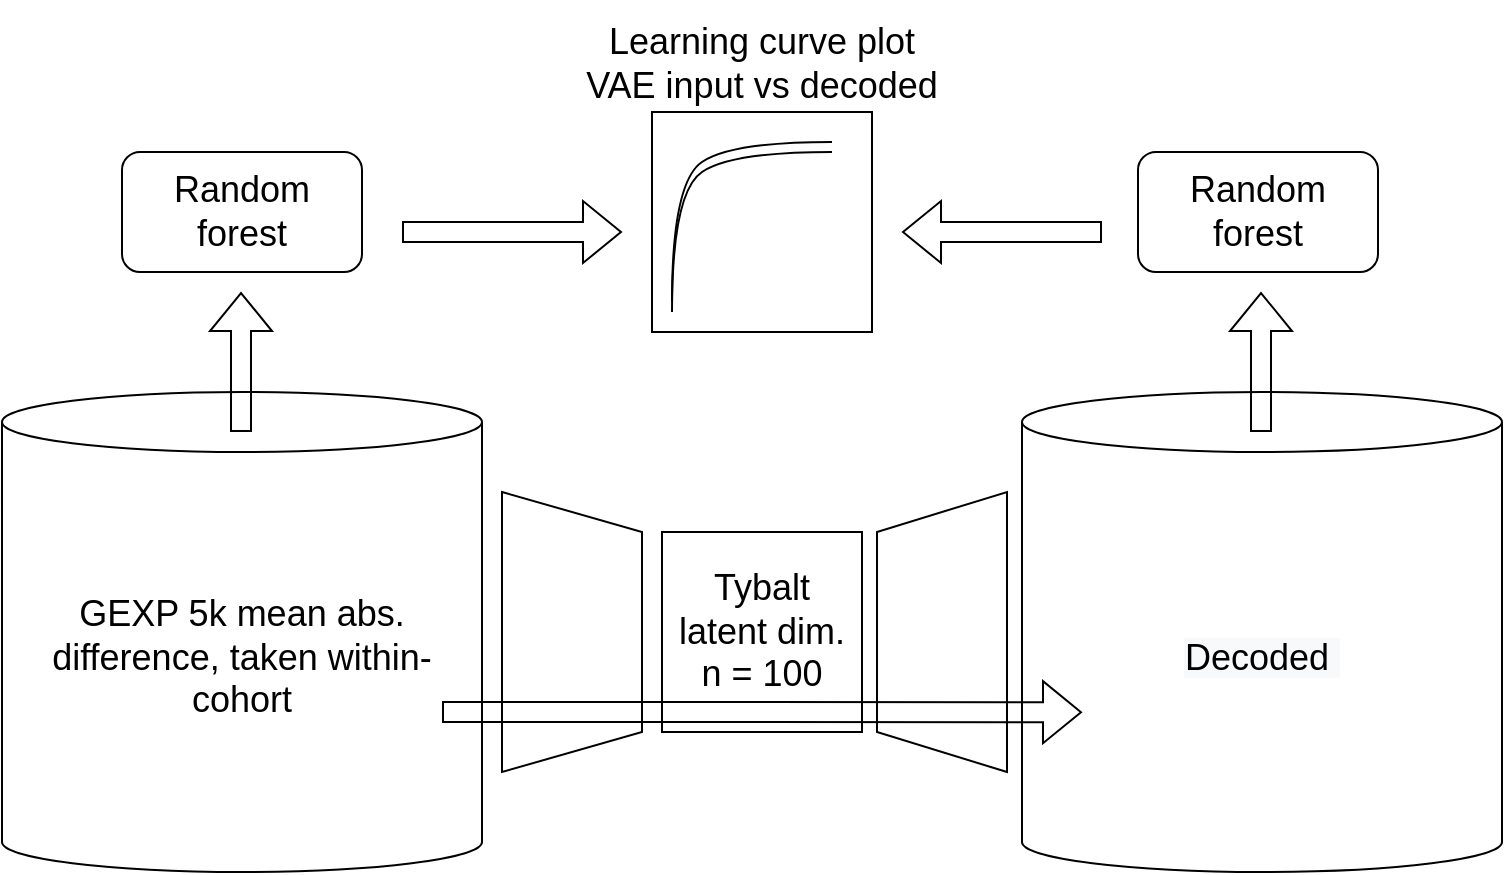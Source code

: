 <mxfile version="20.3.0" type="device"><diagram id="w3J2eBPtJi5FkmGFRihf" name="Page-1"><mxGraphModel dx="1106" dy="997" grid="1" gridSize="10" guides="1" tooltips="1" connect="1" arrows="1" fold="1" page="1" pageScale="1" pageWidth="850" pageHeight="1100" math="0" shadow="0"><root><mxCell id="0"/><mxCell id="1" parent="0"/><mxCell id="dyjBRYniZ2VORO_rTTX8-1" value="&lt;font style=&quot;font-size: 18px;&quot;&gt;GEXP 5k mean abs. difference, taken within-cohort&lt;/font&gt;" style="shape=cylinder3;whiteSpace=wrap;html=1;boundedLbl=1;backgroundOutline=1;size=15;" vertex="1" parent="1"><mxGeometry x="60" y="560" width="240" height="240" as="geometry"/></mxCell><mxCell id="dyjBRYniZ2VORO_rTTX8-2" value="&lt;span style=&quot;color: rgb(0, 0, 0); font-family: Helvetica; font-size: 18px; font-style: normal; font-variant-ligatures: normal; font-variant-caps: normal; font-weight: 400; letter-spacing: normal; orphans: 2; text-align: center; text-indent: 0px; text-transform: none; widows: 2; word-spacing: 0px; -webkit-text-stroke-width: 0px; background-color: rgb(248, 249, 250); text-decoration-thickness: initial; text-decoration-style: initial; text-decoration-color: initial; float: none; display: inline !important;&quot;&gt;Decoded&amp;nbsp;&lt;/span&gt;" style="shape=cylinder3;whiteSpace=wrap;html=1;boundedLbl=1;backgroundOutline=1;size=15;" vertex="1" parent="1"><mxGeometry x="570" y="560" width="240" height="240" as="geometry"/></mxCell><mxCell id="dyjBRYniZ2VORO_rTTX8-3" value="" style="shape=trapezoid;perimeter=trapezoidPerimeter;whiteSpace=wrap;html=1;fixedSize=1;rotation=-90;" vertex="1" parent="1"><mxGeometry x="460" y="647.5" width="140" height="65" as="geometry"/></mxCell><mxCell id="dyjBRYniZ2VORO_rTTX8-4" value="" style="shape=trapezoid;perimeter=trapezoidPerimeter;whiteSpace=wrap;html=1;fixedSize=1;rotation=90;" vertex="1" parent="1"><mxGeometry x="275" y="645" width="140" height="70" as="geometry"/></mxCell><mxCell id="dyjBRYniZ2VORO_rTTX8-5" value="&lt;font style=&quot;font-size: 18px;&quot;&gt;Tybalt&lt;br&gt;latent dim.&lt;br&gt;n = 100&lt;br&gt;&lt;/font&gt;" style="rounded=0;whiteSpace=wrap;html=1;" vertex="1" parent="1"><mxGeometry x="390" y="630" width="100" height="100" as="geometry"/></mxCell><mxCell id="dyjBRYniZ2VORO_rTTX8-6" value="" style="shape=flexArrow;endArrow=classic;html=1;rounded=0;fontSize=18;" edge="1" parent="1"><mxGeometry width="50" height="50" relative="1" as="geometry"><mxPoint x="179.5" y="580" as="sourcePoint"/><mxPoint x="179.5" y="510" as="targetPoint"/></mxGeometry></mxCell><mxCell id="dyjBRYniZ2VORO_rTTX8-7" value="" style="shape=flexArrow;endArrow=classic;html=1;rounded=0;fontSize=18;" edge="1" parent="1"><mxGeometry width="50" height="50" relative="1" as="geometry"><mxPoint x="689.5" y="580" as="sourcePoint"/><mxPoint x="689.5" y="510" as="targetPoint"/></mxGeometry></mxCell><mxCell id="dyjBRYniZ2VORO_rTTX8-8" value="Random forest" style="rounded=1;whiteSpace=wrap;html=1;fontSize=18;" vertex="1" parent="1"><mxGeometry x="120" y="440" width="120" height="60" as="geometry"/></mxCell><mxCell id="dyjBRYniZ2VORO_rTTX8-9" value="Random forest" style="rounded=1;whiteSpace=wrap;html=1;fontSize=18;" vertex="1" parent="1"><mxGeometry x="628" y="440" width="120" height="60" as="geometry"/></mxCell><mxCell id="dyjBRYniZ2VORO_rTTX8-11" value="" style="shape=flexArrow;endArrow=classic;html=1;rounded=0;fontSize=18;entryX=0.125;entryY=0.667;entryDx=0;entryDy=0;entryPerimeter=0;" edge="1" parent="1" target="dyjBRYniZ2VORO_rTTX8-2"><mxGeometry width="50" height="50" relative="1" as="geometry"><mxPoint x="280" y="720" as="sourcePoint"/><mxPoint x="460" y="720" as="targetPoint"/></mxGeometry></mxCell><mxCell id="dyjBRYniZ2VORO_rTTX8-14" value="Learning curve plot&#10;VAE input vs decoded" style="text;strokeColor=none;fillColor=none;align=center;verticalAlign=middle;spacingLeft=4;spacingRight=4;overflow=hidden;points=[[0,0.5],[1,0.5]];portConstraint=eastwest;rotatable=0;fontSize=18;" vertex="1" parent="1"><mxGeometry x="345" y="364" width="190" height="60" as="geometry"/></mxCell><mxCell id="dyjBRYniZ2VORO_rTTX8-16" value="" style="group" vertex="1" connectable="0" parent="1"><mxGeometry x="385" y="420" width="110" height="110" as="geometry"/></mxCell><mxCell id="dyjBRYniZ2VORO_rTTX8-13" value="" style="whiteSpace=wrap;html=1;aspect=fixed;fontSize=18;" vertex="1" parent="dyjBRYniZ2VORO_rTTX8-16"><mxGeometry width="110" height="110" as="geometry"/></mxCell><mxCell id="dyjBRYniZ2VORO_rTTX8-12" value="" style="curved=1;endArrow=none;html=1;rounded=0;fontSize=18;strokeColor=default;endFill=0;" edge="1" parent="dyjBRYniZ2VORO_rTTX8-16"><mxGeometry width="50" height="50" relative="1" as="geometry"><mxPoint x="10" y="95" as="sourcePoint"/><mxPoint x="90" y="15" as="targetPoint"/><Array as="points"><mxPoint x="10" y="35"/><mxPoint x="40" y="15"/></Array></mxGeometry></mxCell><mxCell id="dyjBRYniZ2VORO_rTTX8-15" value="" style="curved=1;endArrow=none;html=1;rounded=0;fontSize=18;strokeColor=default;endFill=0;" edge="1" parent="dyjBRYniZ2VORO_rTTX8-16"><mxGeometry width="50" height="50" relative="1" as="geometry"><mxPoint x="10" y="100" as="sourcePoint"/><mxPoint x="90" y="20" as="targetPoint"/><Array as="points"><mxPoint x="10" y="40"/><mxPoint x="40" y="20"/></Array></mxGeometry></mxCell><mxCell id="dyjBRYniZ2VORO_rTTX8-17" value="" style="shape=flexArrow;endArrow=classic;html=1;rounded=0;strokeColor=default;fontSize=18;" edge="1" parent="1"><mxGeometry width="50" height="50" relative="1" as="geometry"><mxPoint x="260" y="480" as="sourcePoint"/><mxPoint x="370" y="480" as="targetPoint"/></mxGeometry></mxCell><mxCell id="dyjBRYniZ2VORO_rTTX8-18" value="" style="shape=flexArrow;endArrow=classic;html=1;rounded=0;strokeColor=default;fontSize=18;" edge="1" parent="1"><mxGeometry width="50" height="50" relative="1" as="geometry"><mxPoint x="610" y="480" as="sourcePoint"/><mxPoint x="510" y="480" as="targetPoint"/></mxGeometry></mxCell></root></mxGraphModel></diagram></mxfile>